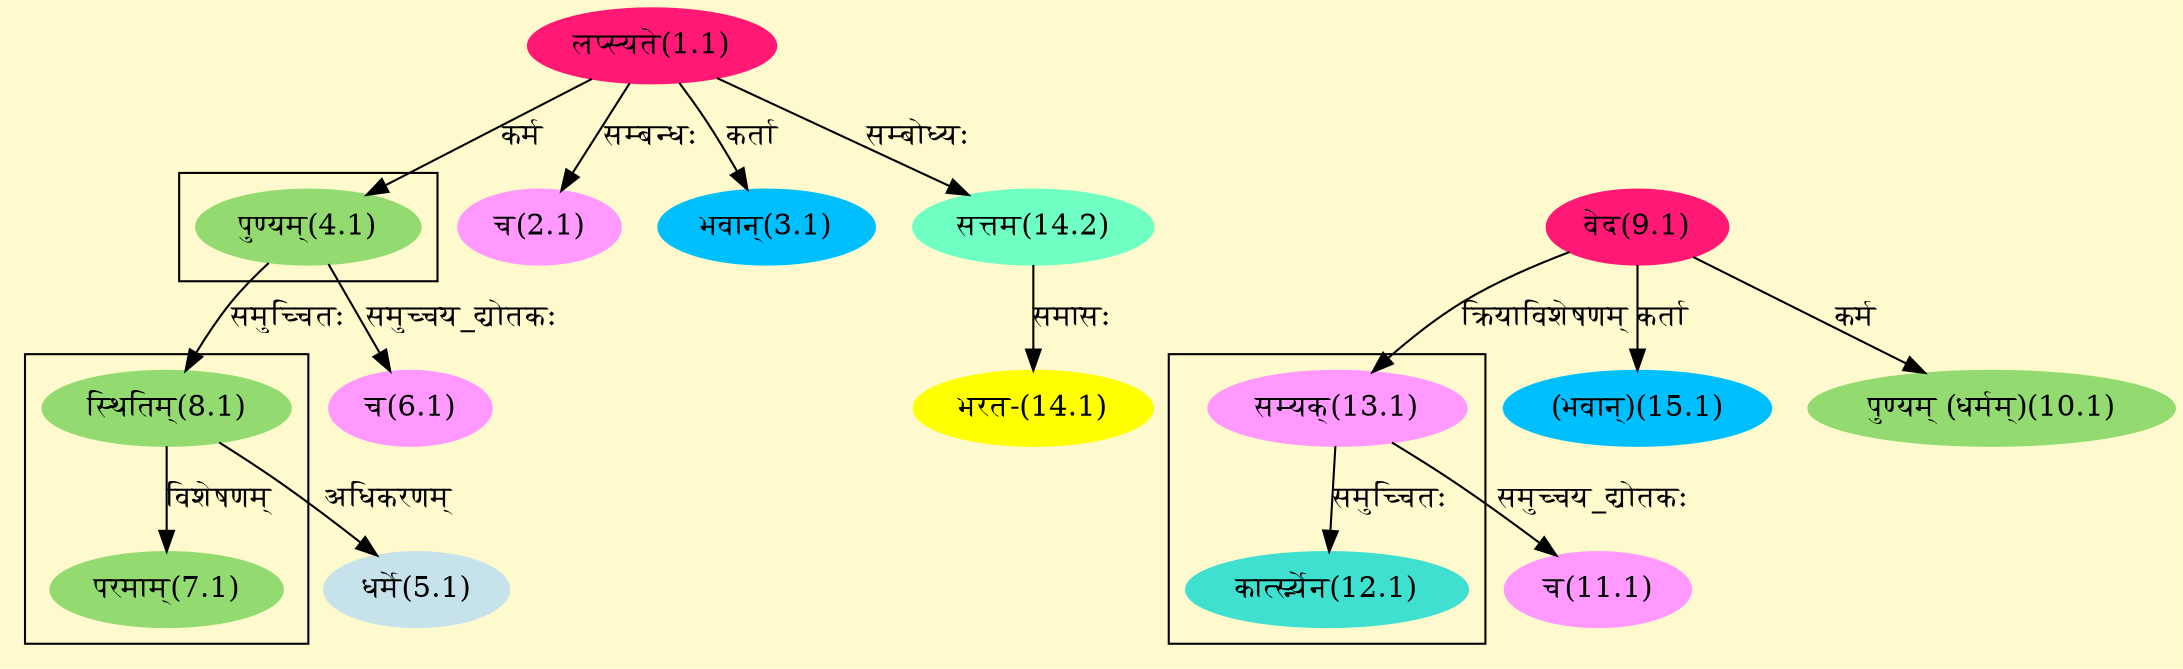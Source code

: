 digraph G{
rankdir=BT;
 compound=true;
 bgcolor="lemonchiffon1";

subgraph cluster_1{
Node7_1 [style=filled, color="#93DB70" label = "परमाम्(7.1)"]
Node8_1 [style=filled, color="#93DB70" label = "स्थितिम्(8.1)"]

}

subgraph cluster_2{
Node8_1 [style=filled, color="#93DB70" label = "स्थितिम्(8.1)"]
Node4_1 [style=filled, color="#93DB70" label = "पुण्यम्(4.1)"]

}

subgraph cluster_3{
Node12_1 [style=filled, color="#40E0D0" label = "कार्त्स्न्येन(12.1)"]
Node13_1 [style=filled, color="#FF99FF" label = "सम्यक्(13.1)"]

}
Node1_1 [style=filled, color="#FF1975" label = "लप्स्यते(1.1)"]
Node4_1 [style=filled, color="#93DB70" label = "पुण्यम्(4.1)"]
Node [style=filled, color="" label = "()"]
Node2_1 [style=filled, color="#FF99FF" label = "च(2.1)"]
Node3_1 [style=filled, color="#00BFFF" label = "भवान्(3.1)"]
Node5_1 [style=filled, color="#C6E2EB" label = "धर्मे(5.1)"]
Node8_1 [style=filled, color="#93DB70" label = "स्थितिम्(8.1)"]
Node6_1 [style=filled, color="#FF99FF" label = "च(6.1)"]
Node9_1 [style=filled, color="#FF1975" label = "वेद(9.1)"]
Node15_1 [style=filled, color="#00BFFF" label = "(भवान्)(15.1)"]
Node10_1 [style=filled, color="#93DB70" label = "पुण्यम् (धर्मम्)(10.1)"]
Node11_1 [style=filled, color="#FF99FF" label = "च(11.1)"]
Node13_1 [style=filled, color="#FF99FF" label = "सम्यक्(13.1)"]
Node14_1 [style=filled, color="#FFFF00" label = "भरत-(14.1)"]
Node14_2 [style=filled, color="#6FFFC3" label = "सत्तम(14.2)"]
/* Start of Relations section */

Node2_1 -> Node1_1 [  label="सम्बन्धः"  dir="back" ]
Node3_1 -> Node1_1 [  label="कर्ता"  dir="back" ]
Node4_1 -> Node1_1 [  label="कर्म"  dir="back" ]
Node5_1 -> Node8_1 [  label="अधिकरणम्"  dir="back" ]
Node6_1 -> Node4_1 [  label="समुच्चय_द्योतकः"  dir="back" ]
Node7_1 -> Node8_1 [  label="विशेषणम्"  dir="back" ]
Node8_1 -> Node4_1 [  label="समुच्चितः"  dir="back" ]
Node10_1 -> Node9_1 [  label="कर्म"  dir="back" ]
Node11_1 -> Node13_1 [  label="समुच्चय_द्योतकः"  dir="back" ]
Node12_1 -> Node13_1 [  label="समुच्चितः"  dir="back" ]
Node13_1 -> Node9_1 [  label="क्रियाविशेषणम्"  dir="back" ]
Node14_1 -> Node14_2 [  label="समासः"  dir="back" ]
Node14_2 -> Node1_1 [  label="सम्बोध्यः"  dir="back" ]
Node15_1 -> Node9_1 [  label="कर्ता"  dir="back" ]
}
